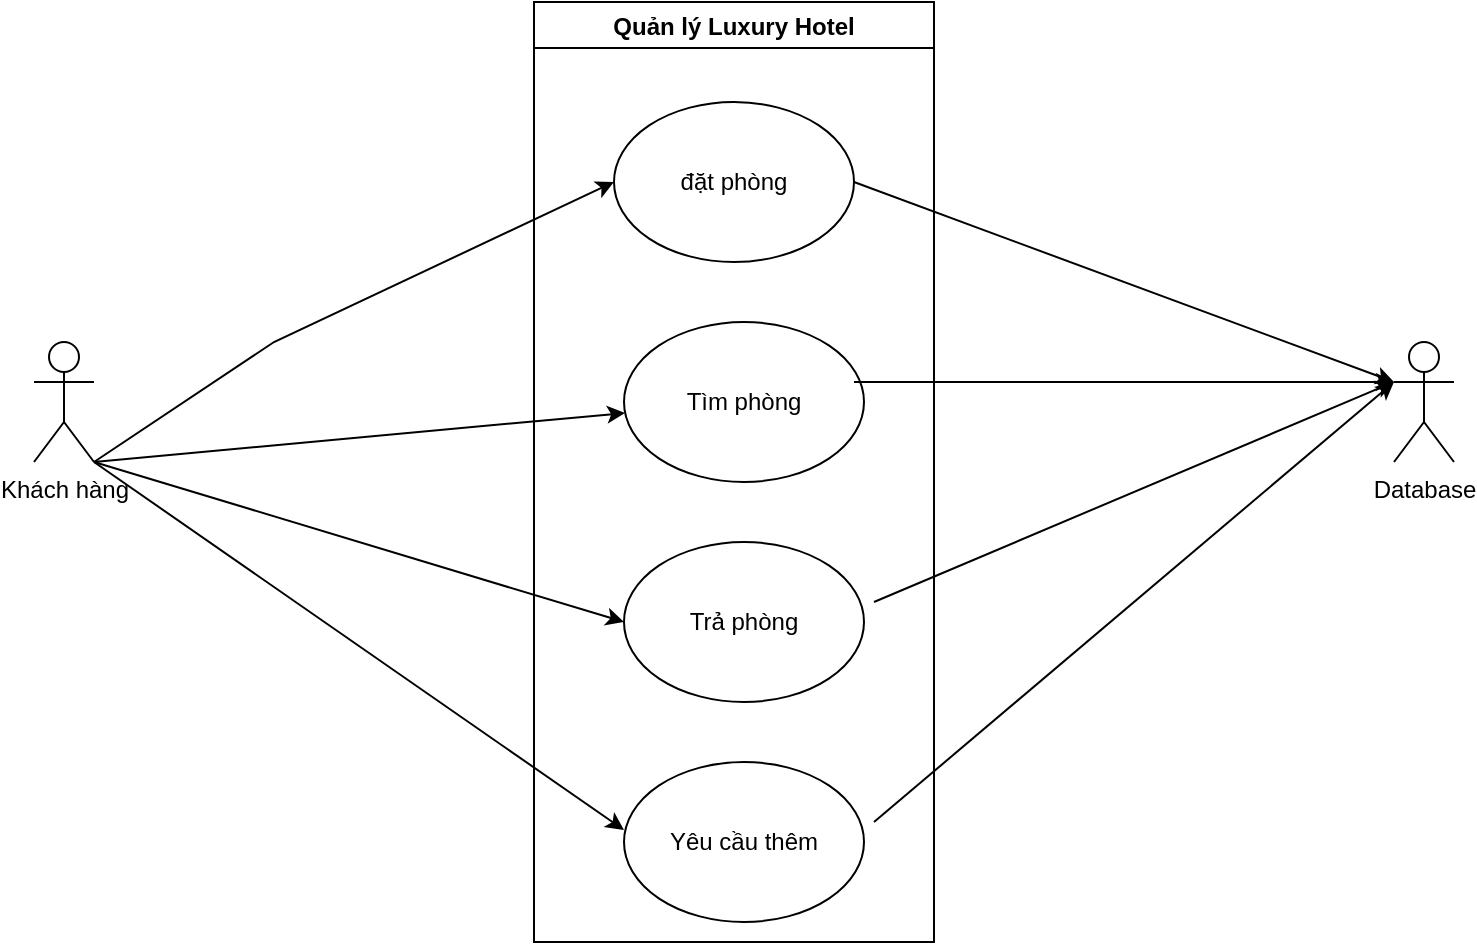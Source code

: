<mxfile version="18.0.1" type="device" pages="5"><diagram id="bvWufoTopLIbYiVA2i8F" name="use case"><mxGraphModel dx="1102" dy="593" grid="1" gridSize="10" guides="1" tooltips="1" connect="1" arrows="1" fold="1" page="1" pageScale="1" pageWidth="850" pageHeight="1100" math="0" shadow="0"><root><mxCell id="0"/><mxCell id="1" parent="0"/><mxCell id="Znbc5IEUgWXQT_qnH_Kn-1" value="Khách hàng" style="shape=umlActor;verticalLabelPosition=bottom;verticalAlign=top;html=1;outlineConnect=0;" parent="1" vertex="1"><mxGeometry x="70" y="190" width="30" height="60" as="geometry"/></mxCell><mxCell id="Znbc5IEUgWXQT_qnH_Kn-2" value="Quản lý Luxury Hotel" style="swimlane;" parent="1" vertex="1"><mxGeometry x="320" y="20" width="200" height="470" as="geometry"/></mxCell><mxCell id="Znbc5IEUgWXQT_qnH_Kn-3" value="đặt phòng" style="ellipse;whiteSpace=wrap;html=1;" parent="Znbc5IEUgWXQT_qnH_Kn-2" vertex="1"><mxGeometry x="40" y="50" width="120" height="80" as="geometry"/></mxCell><mxCell id="Znbc5IEUgWXQT_qnH_Kn-5" value="Tìm phòng" style="ellipse;whiteSpace=wrap;html=1;" parent="Znbc5IEUgWXQT_qnH_Kn-2" vertex="1"><mxGeometry x="45" y="160" width="120" height="80" as="geometry"/></mxCell><mxCell id="Znbc5IEUgWXQT_qnH_Kn-6" value="Trả phòng" style="ellipse;whiteSpace=wrap;html=1;" parent="Znbc5IEUgWXQT_qnH_Kn-2" vertex="1"><mxGeometry x="45" y="270" width="120" height="80" as="geometry"/></mxCell><mxCell id="Znbc5IEUgWXQT_qnH_Kn-7" value="Yêu cầu thêm" style="ellipse;whiteSpace=wrap;html=1;" parent="Znbc5IEUgWXQT_qnH_Kn-2" vertex="1"><mxGeometry x="45" y="380" width="120" height="80" as="geometry"/></mxCell><mxCell id="Znbc5IEUgWXQT_qnH_Kn-14" value="" style="endArrow=classic;html=1;rounded=0;entryX=0;entryY=0.333;entryDx=0;entryDy=0;entryPerimeter=0;" parent="Znbc5IEUgWXQT_qnH_Kn-2" target="Znbc5IEUgWXQT_qnH_Kn-4" edge="1"><mxGeometry width="50" height="50" relative="1" as="geometry"><mxPoint x="160" y="90" as="sourcePoint"/><mxPoint x="210" y="40" as="targetPoint"/></mxGeometry></mxCell><mxCell id="Znbc5IEUgWXQT_qnH_Kn-4" value="Database" style="shape=umlActor;verticalLabelPosition=bottom;verticalAlign=top;html=1;outlineConnect=0;" parent="1" vertex="1"><mxGeometry x="750" y="190" width="30" height="60" as="geometry"/></mxCell><mxCell id="Znbc5IEUgWXQT_qnH_Kn-10" value="" style="endArrow=classic;html=1;rounded=0;entryX=0;entryY=0.5;entryDx=0;entryDy=0;" parent="1" target="Znbc5IEUgWXQT_qnH_Kn-3" edge="1"><mxGeometry width="50" height="50" relative="1" as="geometry"><mxPoint x="100" y="250" as="sourcePoint"/><mxPoint x="360" y="110" as="targetPoint"/><Array as="points"><mxPoint x="190" y="190"/></Array></mxGeometry></mxCell><mxCell id="Znbc5IEUgWXQT_qnH_Kn-11" value="" style="endArrow=classic;html=1;rounded=0;" parent="1" target="Znbc5IEUgWXQT_qnH_Kn-5" edge="1"><mxGeometry width="50" height="50" relative="1" as="geometry"><mxPoint x="100" y="250" as="sourcePoint"/><mxPoint x="150" y="200" as="targetPoint"/></mxGeometry></mxCell><mxCell id="Znbc5IEUgWXQT_qnH_Kn-12" value="" style="endArrow=classic;html=1;rounded=0;entryX=0;entryY=0.5;entryDx=0;entryDy=0;" parent="1" target="Znbc5IEUgWXQT_qnH_Kn-6" edge="1"><mxGeometry width="50" height="50" relative="1" as="geometry"><mxPoint x="100" y="250" as="sourcePoint"/><mxPoint x="150" y="160" as="targetPoint"/></mxGeometry></mxCell><mxCell id="Znbc5IEUgWXQT_qnH_Kn-13" value="" style="endArrow=classic;html=1;rounded=0;entryX=0;entryY=0.425;entryDx=0;entryDy=0;entryPerimeter=0;" parent="1" target="Znbc5IEUgWXQT_qnH_Kn-7" edge="1"><mxGeometry width="50" height="50" relative="1" as="geometry"><mxPoint x="100" y="250" as="sourcePoint"/><mxPoint x="150" y="200" as="targetPoint"/></mxGeometry></mxCell><mxCell id="Znbc5IEUgWXQT_qnH_Kn-15" value="" style="endArrow=classic;html=1;rounded=0;entryX=0;entryY=0.333;entryDx=0;entryDy=0;entryPerimeter=0;" parent="1" target="Znbc5IEUgWXQT_qnH_Kn-4" edge="1"><mxGeometry width="50" height="50" relative="1" as="geometry"><mxPoint x="480" y="210" as="sourcePoint"/><mxPoint x="750" y="310" as="targetPoint"/></mxGeometry></mxCell><mxCell id="Znbc5IEUgWXQT_qnH_Kn-16" value="" style="endArrow=classic;html=1;rounded=0;entryX=0;entryY=0.333;entryDx=0;entryDy=0;entryPerimeter=0;" parent="1" target="Znbc5IEUgWXQT_qnH_Kn-4" edge="1"><mxGeometry width="50" height="50" relative="1" as="geometry"><mxPoint x="490" y="320" as="sourcePoint"/><mxPoint x="770" y="230" as="targetPoint"/></mxGeometry></mxCell><mxCell id="Znbc5IEUgWXQT_qnH_Kn-17" value="" style="endArrow=classic;html=1;rounded=0;" parent="1" edge="1"><mxGeometry width="50" height="50" relative="1" as="geometry"><mxPoint x="490" y="430" as="sourcePoint"/><mxPoint x="750" y="210" as="targetPoint"/></mxGeometry></mxCell></root></mxGraphModel></diagram><diagram id="IgV9_cBllxET3-SVAr8Q" name="sơ đồ lớp đầy đủ"><mxGraphModel dx="984" dy="593" grid="1" gridSize="10" guides="1" tooltips="1" connect="1" arrows="1" fold="1" page="1" pageScale="1" pageWidth="850" pageHeight="1100" math="0" shadow="0"><root><mxCell id="0"/><mxCell id="1" parent="0"/><mxCell id="TLIUlESskQ9xVFm5LO2t-1" value="&lt;p style=&quot;margin:0px;margin-top:4px;text-align:center;&quot;&gt;&lt;i&gt;&amp;lt;&amp;lt;Controler&amp;gt;&amp;gt;&lt;/i&gt;&lt;br&gt;&lt;/p&gt;&lt;p style=&quot;margin:0px;margin-top:4px;text-align:center;&quot;&gt;&lt;i&gt;NewNoteController&lt;/i&gt;&lt;/p&gt;&lt;hr size=&quot;1&quot;&gt;&lt;p style=&quot;margin:0px;margin-left:4px;&quot;&gt;+ roomHotel:RoomHotel&lt;br&gt;&lt;br&gt;&lt;/p&gt;&lt;hr size=&quot;1&quot;&gt;&lt;p style=&quot;margin:0px;margin-left:4px;&quot;&gt;+ Roomvalid&lt;br&gt;&lt;br&gt;&lt;/p&gt;&lt;p style=&quot;margin:0px;margin-left:4px;&quot;&gt;+ RoomCheck&lt;/p&gt;" style="verticalAlign=top;align=left;overflow=fill;fontSize=12;fontFamily=Helvetica;html=1;" parent="1" vertex="1"><mxGeometry x="480" y="40" width="250" height="140" as="geometry"/></mxCell><mxCell id="TLIUlESskQ9xVFm5LO2t-2" value="&lt;p style=&quot;margin:0px;margin-top:4px;text-align:center;&quot;&gt;&lt;i&gt;&amp;lt;&amp;lt;Boudary&amp;gt;&amp;gt;&lt;/i&gt;&lt;br&gt;&lt;b&gt;NoteUI&lt;/b&gt;&lt;/p&gt;&lt;hr size=&quot;1&quot;&gt;&lt;p style=&quot;margin:0px;margin-left:4px;&quot;&gt;+ comand:String&lt;br&gt;+ roomHotel:RoomHotel&lt;/p&gt;&lt;p style=&quot;margin:0px;margin-left:4px;&quot;&gt;+bookingControler:BookingControler&lt;/p&gt;&lt;hr size=&quot;1&quot;&gt;&lt;p style=&quot;margin:0px;margin-left:4px;&quot;&gt;+ handlInput&lt;br&gt;+ handlCommand&lt;/p&gt;&lt;p style=&quot;margin:0px;margin-left:4px;&quot;&gt;+ NoteInput&lt;/p&gt;" style="verticalAlign=top;align=left;overflow=fill;fontSize=12;fontFamily=Helvetica;html=1;" parent="1" vertex="1"><mxGeometry x="50" y="40" width="220" height="150" as="geometry"/></mxCell><mxCell id="TLIUlESskQ9xVFm5LO2t-4" value="&lt;p style=&quot;margin:0px;margin-top:4px;text-align:center;&quot;&gt;&lt;i&gt;&amp;lt;&amp;lt;Controler&amp;gt;&amp;gt;&lt;/i&gt;&lt;br&gt;&lt;b&gt;StoredFile&lt;/b&gt;&lt;/p&gt;&lt;hr size=&quot;1&quot;&gt;&lt;p style=&quot;margin:0px;margin-left:4px;&quot;&gt;+ memory:List&lt;/p&gt;&lt;p style=&quot;margin:0px;margin-left:4px;&quot;&gt;+ storedFile:String&lt;/p&gt;&lt;p style=&quot;margin:0px;margin-left:4px;&quot;&gt;&lt;br&gt;&lt;/p&gt;&lt;hr size=&quot;1&quot;&gt;&lt;p style=&quot;margin:0px;margin-left:4px;&quot;&gt;+ search()&lt;br&gt;+ update()&lt;/p&gt;&lt;p style=&quot;margin:0px;margin-left:4px;&quot;&gt;+ read()&lt;/p&gt;&lt;p style=&quot;margin:0px;margin-left:4px;&quot;&gt;+ write()&lt;/p&gt;&lt;p style=&quot;margin:0px;margin-left:4px;&quot;&gt;+get_All()&lt;/p&gt;" style="verticalAlign=top;align=left;overflow=fill;fontSize=12;fontFamily=Helvetica;html=1;" parent="1" vertex="1"><mxGeometry x="260" y="640" width="250" height="190" as="geometry"/></mxCell><mxCell id="Vx4bn5cUT6KtKHMlv8DS-1" value="&lt;p style=&quot;margin:0px;margin-top:4px;text-align:center;&quot;&gt;&lt;i&gt;Action&lt;/i&gt;&lt;br&gt;&lt;br&gt;&lt;/p&gt;&lt;hr size=&quot;1&quot;&gt;&lt;div style=&quot;background-color: rgb(255, 255, 255); font-family: Consolas, &amp;quot;Courier New&amp;quot;, monospace; font-size: 14px; line-height: 19px;&quot;&gt;&lt;span style=&quot;color: #0070c1;&quot;&gt;BK&lt;/span&gt;&lt;span style=&quot;color: #0000ff;&quot;&gt;,&lt;/span&gt; &lt;span style=&quot;color: #0070c1;&quot;&gt;SE&lt;/span&gt;&lt;span style=&quot;color: #0000ff;&quot;&gt;,&lt;/span&gt; &lt;span style=&quot;color: #0070c1;&quot;&gt;YC&lt;/span&gt;&lt;span style=&quot;color: #0000ff;&quot;&gt;,&lt;/span&gt; &lt;span style=&quot;color: #0070c1;&quot;&gt;RB&lt;/span&gt;&lt;span style=&quot;color: #0000ff;&quot;&gt;,&lt;/span&gt; &lt;span style=&quot;color: #0070c1;&quot;&gt;XN&lt;/span&gt;&lt;span style=&quot;color: #0000ff;&quot;&gt;;&lt;/span&gt;&lt;/div&gt;&lt;p style=&quot;margin:0px;margin-left:4px;&quot;&gt;&lt;br&gt;&lt;/p&gt;&lt;hr size=&quot;1&quot;&gt;&lt;p style=&quot;margin:0px;margin-left:4px;&quot;&gt;&lt;br&gt;&lt;/p&gt;" style="verticalAlign=top;align=left;overflow=fill;fontSize=12;fontFamily=Helvetica;html=1;" parent="1" vertex="1"><mxGeometry x="520" y="330" width="250" height="190" as="geometry"/></mxCell><mxCell id="Vx4bn5cUT6KtKHMlv8DS-3" value="&lt;p style=&quot;margin:0px;margin-top:4px;text-align:center;&quot;&gt;&lt;i&gt;&amp;lt;&amp;lt;Entity&amp;gt;&amp;gt;&lt;/i&gt;&lt;br&gt;&lt;b&gt;BookroomEntity&lt;/b&gt;&lt;/p&gt;&lt;hr size=&quot;1&quot;&gt;&lt;p style=&quot;margin:0px;margin-left:4px;&quot;&gt;+ gia:Double&lt;/p&gt;&lt;p style=&quot;margin:0px;margin-left:4px;&quot;&gt;+dientich:Double&lt;/p&gt;&lt;p style=&quot;margin:0px;margin-left:4px;&quot;&gt;+diachi:String&lt;/p&gt;&lt;p style=&quot;margin:0px;margin-left:4px;&quot;&gt;+tienich:boolean&lt;br&gt;+sophong:String&lt;/p&gt;&lt;hr size=&quot;1&quot;&gt;&lt;p style=&quot;margin:0px;margin-left:4px;&quot;&gt;&amp;nbsp;&lt;br&gt;+getNote()&lt;/p&gt;&lt;p style=&quot;margin:0px;margin-left:4px;&quot;&gt;+ checkBookroom()&lt;/p&gt;" style="verticalAlign=top;align=left;overflow=fill;fontSize=12;fontFamily=Helvetica;html=1;" parent="1" vertex="1"><mxGeometry x="20" y="310" width="250" height="190" as="geometry"/></mxCell><mxCell id="ZH50avsYVIEff8WwBr7I-2" value="1" style="endArrow=open;html=1;endSize=12;startArrow=diamondThin;startSize=14;startFill=1;edgeStyle=orthogonalEdgeStyle;align=left;verticalAlign=bottom;rounded=0;entryX=0;entryY=0.5;entryDx=0;entryDy=0;" edge="1" parent="1" target="TLIUlESskQ9xVFm5LO2t-1"><mxGeometry x="-1" y="3" relative="1" as="geometry"><mxPoint x="280" y="110" as="sourcePoint"/><mxPoint x="300" y="190" as="targetPoint"/></mxGeometry></mxCell><mxCell id="ZH50avsYVIEff8WwBr7I-3" value="1" style="text;html=1;align=center;verticalAlign=middle;resizable=0;points=[];autosize=1;strokeColor=none;fillColor=none;" vertex="1" parent="1"><mxGeometry x="460" y="80" width="20" height="20" as="geometry"/></mxCell><mxCell id="ZH50avsYVIEff8WwBr7I-4" value="Composition" style="text;html=1;align=center;verticalAlign=middle;resizable=0;points=[];autosize=1;strokeColor=none;fillColor=none;" vertex="1" parent="1"><mxGeometry x="320" y="90" width="80" height="20" as="geometry"/></mxCell><mxCell id="ZH50avsYVIEff8WwBr7I-5" value="Relation" style="endArrow=open;html=1;endSize=12;startArrow=diamondThin;startSize=14;startFill=0;edgeStyle=orthogonalEdgeStyle;rounded=0;exitX=0.228;exitY=1.014;exitDx=0;exitDy=0;exitPerimeter=0;entryX=1.012;entryY=0.132;entryDx=0;entryDy=0;entryPerimeter=0;" edge="1" parent="1" source="TLIUlESskQ9xVFm5LO2t-1" target="Vx4bn5cUT6KtKHMlv8DS-3"><mxGeometry relative="1" as="geometry"><mxPoint x="290" y="220" as="sourcePoint"/><mxPoint x="450" y="220" as="targetPoint"/><Array as="points"><mxPoint x="537" y="250"/><mxPoint x="410" y="250"/><mxPoint x="410" y="335"/></Array></mxGeometry></mxCell><mxCell id="ZH50avsYVIEff8WwBr7I-6" value="1" style="edgeLabel;resizable=0;html=1;align=left;verticalAlign=top;" connectable="0" vertex="1" parent="ZH50avsYVIEff8WwBr7I-5"><mxGeometry x="-1" relative="1" as="geometry"/></mxCell><mxCell id="ZH50avsYVIEff8WwBr7I-7" value="1" style="edgeLabel;resizable=0;html=1;align=right;verticalAlign=top;" connectable="0" vertex="1" parent="ZH50avsYVIEff8WwBr7I-5"><mxGeometry x="1" relative="1" as="geometry"/></mxCell><mxCell id="ZH50avsYVIEff8WwBr7I-8" value="1" style="text;html=1;align=center;verticalAlign=middle;resizable=0;points=[];autosize=1;strokeColor=none;fillColor=none;" vertex="1" parent="1"><mxGeometry x="280" y="310" width="20" height="20" as="geometry"/></mxCell><mxCell id="ZH50avsYVIEff8WwBr7I-9" value="" style="endArrow=open;endFill=1;endSize=12;html=1;rounded=0;entryX=0.636;entryY=0;entryDx=0;entryDy=0;entryPerimeter=0;" edge="1" parent="1" target="Vx4bn5cUT6KtKHMlv8DS-1"><mxGeometry width="160" relative="1" as="geometry"><mxPoint x="620" y="180" as="sourcePoint"/><mxPoint x="780" y="180" as="targetPoint"/></mxGeometry></mxCell><mxCell id="ZH50avsYVIEff8WwBr7I-10" value="1" style="text;html=1;align=center;verticalAlign=middle;resizable=0;points=[];autosize=1;strokeColor=none;fillColor=none;" vertex="1" parent="1"><mxGeometry x="620" y="170" width="20" height="20" as="geometry"/></mxCell><mxCell id="ZH50avsYVIEff8WwBr7I-11" value="1" style="text;html=1;align=center;verticalAlign=middle;resizable=0;points=[];autosize=1;strokeColor=none;fillColor=none;" vertex="1" parent="1"><mxGeometry x="680" y="310" width="20" height="20" as="geometry"/></mxCell><mxCell id="ZH50avsYVIEff8WwBr7I-13" value="1" style="text;html=1;align=center;verticalAlign=middle;resizable=0;points=[];autosize=1;strokeColor=none;fillColor=none;" vertex="1" parent="1"><mxGeometry x="160" y="510" width="20" height="20" as="geometry"/></mxCell><mxCell id="ZH50avsYVIEff8WwBr7I-14" value="1" style="text;html=1;align=center;verticalAlign=middle;resizable=0;points=[];autosize=1;strokeColor=none;fillColor=none;" vertex="1" parent="1"><mxGeometry x="340" y="610" width="20" height="20" as="geometry"/></mxCell><mxCell id="ZH50avsYVIEff8WwBr7I-15" value="Generization" style="text;html=1;align=center;verticalAlign=middle;resizable=0;points=[];autosize=1;strokeColor=none;fillColor=none;" vertex="1" parent="1"><mxGeometry x="620" y="230" width="80" height="20" as="geometry"/></mxCell><mxCell id="ZH50avsYVIEff8WwBr7I-16" value="Text" style="text;html=1;align=center;verticalAlign=middle;resizable=0;points=[];autosize=1;strokeColor=none;fillColor=none;" vertex="1" parent="1"><mxGeometry x="260" y="550" width="40" height="20" as="geometry"/></mxCell><mxCell id="ZH50avsYVIEff8WwBr7I-17" value="Relation" style="endArrow=open;html=1;endSize=12;startArrow=diamondThin;startSize=14;startFill=0;edgeStyle=orthogonalEdgeStyle;rounded=0;exitX=0.624;exitY=1.005;exitDx=0;exitDy=0;exitPerimeter=0;entryX=0.25;entryY=0;entryDx=0;entryDy=0;" edge="1" parent="1" source="Vx4bn5cUT6KtKHMlv8DS-3" target="TLIUlESskQ9xVFm5LO2t-4"><mxGeometry relative="1" as="geometry"><mxPoint x="290" y="420" as="sourcePoint"/><mxPoint x="450" y="420" as="targetPoint"/><Array as="points"><mxPoint x="176" y="510"/><mxPoint x="177" y="510"/><mxPoint x="177" y="560"/><mxPoint x="323" y="560"/></Array></mxGeometry></mxCell><mxCell id="ZH50avsYVIEff8WwBr7I-18" value="1" style="edgeLabel;resizable=0;html=1;align=left;verticalAlign=top;" connectable="0" vertex="1" parent="ZH50avsYVIEff8WwBr7I-17"><mxGeometry x="-1" relative="1" as="geometry"/></mxCell><mxCell id="ZH50avsYVIEff8WwBr7I-19" value="1" style="edgeLabel;resizable=0;html=1;align=right;verticalAlign=top;" connectable="0" vertex="1" parent="ZH50avsYVIEff8WwBr7I-17"><mxGeometry x="1" relative="1" as="geometry"/></mxCell></root></mxGraphModel></diagram><diagram id="MgQAZM5V7HFA4lSMfq-g" name="sơ đò lơp  theo ECB"><mxGraphModel dx="984" dy="593" grid="1" gridSize="10" guides="1" tooltips="1" connect="1" arrows="1" fold="1" page="1" pageScale="1" pageWidth="850" pageHeight="1100" math="0" shadow="0"><root><mxCell id="0"/><mxCell id="1" parent="0"/><mxCell id="YzjlHxS6-T16cJhfBjTh-2" value="Khách hàng" style="shape=umlActor;verticalLabelPosition=bottom;verticalAlign=top;html=1;" parent="1" vertex="1"><mxGeometry x="410" y="80" width="30" height="60" as="geometry"/></mxCell><mxCell id="YzjlHxS6-T16cJhfBjTh-3" value="NoteUI" style="shape=umlBoundary;whiteSpace=wrap;html=1;" parent="1" vertex="1"><mxGeometry x="90" y="240" width="100" height="80" as="geometry"/></mxCell><mxCell id="YzjlHxS6-T16cJhfBjTh-4" value="NewNodeControler" style="ellipse;shape=umlControl;whiteSpace=wrap;html=1;" parent="1" vertex="1"><mxGeometry x="350" y="240" width="110" height="80" as="geometry"/></mxCell><mxCell id="zM_-BjjS3PDLo6OFa7yl-3" style="edgeStyle=orthogonalEdgeStyle;rounded=0;orthogonalLoop=1;jettySize=auto;html=1;" edge="1" parent="1" source="YzjlHxS6-T16cJhfBjTh-5" target="YzjlHxS6-T16cJhfBjTh-6"><mxGeometry relative="1" as="geometry"><mxPoint x="620" y="480" as="targetPoint"/><Array as="points"><mxPoint x="630" y="480"/></Array></mxGeometry></mxCell><mxCell id="YzjlHxS6-T16cJhfBjTh-5" value="BookrooomEntity" style="ellipse;shape=umlEntity;whiteSpace=wrap;html=1;" parent="1" vertex="1"><mxGeometry x="580" y="240" width="80" height="80" as="geometry"/></mxCell><mxCell id="YzjlHxS6-T16cJhfBjTh-6" value="StoredFile" style="ellipse;shape=umlEntity;whiteSpace=wrap;html=1;" parent="1" vertex="1"><mxGeometry x="370" y="430" width="80" height="80" as="geometry"/></mxCell><mxCell id="nt4jTD8LqmgZ9S9edN9d-1" value="room" style="shape=umlActor;verticalLabelPosition=bottom;verticalAlign=top;html=1;" vertex="1" parent="1"><mxGeometry x="395" y="640" width="30" height="60" as="geometry"/></mxCell><mxCell id="nt4jTD8LqmgZ9S9edN9d-3" value="" style="endArrow=open;endFill=1;endSize=12;html=1;rounded=0;entryX=0.74;entryY=-0.025;entryDx=0;entryDy=0;entryPerimeter=0;exitX=0;exitY=1;exitDx=0;exitDy=0;exitPerimeter=0;" edge="1" parent="1" source="YzjlHxS6-T16cJhfBjTh-2" target="YzjlHxS6-T16cJhfBjTh-3"><mxGeometry width="160" relative="1" as="geometry"><mxPoint x="340" y="310" as="sourcePoint"/><mxPoint x="500" y="310" as="targetPoint"/></mxGeometry></mxCell><mxCell id="zM_-BjjS3PDLo6OFa7yl-1" value="" style="endArrow=open;endFill=1;endSize=12;html=1;rounded=0;exitX=1;exitY=0.5;exitDx=0;exitDy=0;exitPerimeter=0;entryX=0;entryY=0.588;entryDx=0;entryDy=0;entryPerimeter=0;" edge="1" parent="1" source="YzjlHxS6-T16cJhfBjTh-3" target="YzjlHxS6-T16cJhfBjTh-4"><mxGeometry width="160" relative="1" as="geometry"><mxPoint x="340" y="310" as="sourcePoint"/><mxPoint x="500" y="310" as="targetPoint"/></mxGeometry></mxCell><mxCell id="zM_-BjjS3PDLo6OFa7yl-2" value="" style="endArrow=open;endFill=1;endSize=12;html=1;rounded=0;exitX=0.991;exitY=0.575;exitDx=0;exitDy=0;exitPerimeter=0;" edge="1" parent="1" source="YzjlHxS6-T16cJhfBjTh-4" target="YzjlHxS6-T16cJhfBjTh-5"><mxGeometry width="160" relative="1" as="geometry"><mxPoint x="340" y="310" as="sourcePoint"/><mxPoint x="500" y="310" as="targetPoint"/></mxGeometry></mxCell><mxCell id="zM_-BjjS3PDLo6OFa7yl-4" value="" style="endArrow=open;endFill=1;endSize=12;html=1;rounded=0;exitX=0.5;exitY=1;exitDx=0;exitDy=0;entryX=0.75;entryY=0.1;entryDx=0;entryDy=0;entryPerimeter=0;" edge="1" parent="1" source="YzjlHxS6-T16cJhfBjTh-6" target="nt4jTD8LqmgZ9S9edN9d-1"><mxGeometry width="160" relative="1" as="geometry"><mxPoint x="340" y="610" as="sourcePoint"/><mxPoint x="500" y="610" as="targetPoint"/></mxGeometry></mxCell></root></mxGraphModel></diagram><diagram id="6cK_o9GXLTqizth2cEjK" name="sơ đồ tuần tự"><mxGraphModel dx="1343" dy="791" grid="1" gridSize="10" guides="1" tooltips="1" connect="1" arrows="1" fold="1" page="1" pageScale="1" pageWidth="850" pageHeight="1100" math="0" shadow="0"><root><mxCell id="0"/><mxCell id="1" parent="0"/><mxCell id="recycxl_kp6AloRX_UD5-1" value="Khách hàng" style="shape=umlLifeline;participant=umlActor;perimeter=lifelinePerimeter;whiteSpace=wrap;html=1;container=1;collapsible=0;recursiveResize=0;verticalAlign=top;spacingTop=36;outlineConnect=0;" parent="1" vertex="1"><mxGeometry x="50" y="40" width="20" height="950" as="geometry"/></mxCell><mxCell id="recycxl_kp6AloRX_UD5-2" value="" style="shape=umlLifeline;participant=umlBoundary;perimeter=lifelinePerimeter;whiteSpace=wrap;html=1;container=1;collapsible=0;recursiveResize=0;verticalAlign=top;spacingTop=36;outlineConnect=0;" parent="1" vertex="1"><mxGeometry x="200" y="40" width="50" height="910" as="geometry"/></mxCell><mxCell id="recycxl_kp6AloRX_UD5-11" value="" style="html=1;points=[];perimeter=orthogonalPerimeter;" parent="recycxl_kp6AloRX_UD5-2" vertex="1"><mxGeometry x="20" y="110" width="10" height="290" as="geometry"/></mxCell><mxCell id="6-Vi6tgROFKsOtFQIvM0-10" value="" style="html=1;points=[];perimeter=orthogonalPerimeter;" vertex="1" parent="recycxl_kp6AloRX_UD5-2"><mxGeometry x="25" y="440" width="10" height="30" as="geometry"/></mxCell><mxCell id="6-Vi6tgROFKsOtFQIvM0-11" value="8: hiển thị thông tin" style="html=1;verticalAlign=bottom;labelBackgroundColor=none;endArrow=open;endFill=0;dashed=1;rounded=0;exitX=-0.1;exitY=0.367;exitDx=0;exitDy=0;exitPerimeter=0;startArrow=none;" edge="1" parent="recycxl_kp6AloRX_UD5-2" source="6-Vi6tgROFKsOtFQIvM0-10" target="recycxl_kp6AloRX_UD5-2"><mxGeometry x="1" y="66" width="160" relative="1" as="geometry"><mxPoint x="297" y="430.01" as="sourcePoint"/><mxPoint x="153" y="430" as="targetPoint"/><mxPoint x="66" y="66" as="offset"/></mxGeometry></mxCell><mxCell id="6-Vi6tgROFKsOtFQIvM0-15" value="" style="html=1;points=[];perimeter=orthogonalPerimeter;" vertex="1" parent="recycxl_kp6AloRX_UD5-2"><mxGeometry x="20" y="560" width="10" height="30" as="geometry"/></mxCell><mxCell id="recycxl_kp6AloRX_UD5-3" value="" style="shape=umlLifeline;participant=umlControl;perimeter=lifelinePerimeter;whiteSpace=wrap;html=1;container=1;collapsible=0;recursiveResize=0;verticalAlign=top;spacingTop=36;outlineConnect=0;" parent="1" vertex="1"><mxGeometry x="360" y="40" width="40" height="910" as="geometry"/></mxCell><mxCell id="recycxl_kp6AloRX_UD5-12" value="" style="html=1;points=[];perimeter=orthogonalPerimeter;" parent="recycxl_kp6AloRX_UD5-3" vertex="1"><mxGeometry x="15" y="110" width="10" height="30" as="geometry"/></mxCell><mxCell id="recycxl_kp6AloRX_UD5-20" value="" style="html=1;points=[];perimeter=orthogonalPerimeter;" parent="recycxl_kp6AloRX_UD5-3" vertex="1"><mxGeometry x="15" y="170" width="10" height="30" as="geometry"/></mxCell><mxCell id="6-Vi6tgROFKsOtFQIvM0-16" value="" style="html=1;points=[];perimeter=orthogonalPerimeter;" vertex="1" parent="recycxl_kp6AloRX_UD5-3"><mxGeometry x="15" y="560" width="10" height="30" as="geometry"/></mxCell><mxCell id="6-Vi6tgROFKsOtFQIvM0-19" value="" style="html=1;points=[];perimeter=orthogonalPerimeter;" vertex="1" parent="recycxl_kp6AloRX_UD5-3"><mxGeometry x="15" y="620" width="10" height="30" as="geometry"/></mxCell><mxCell id="recycxl_kp6AloRX_UD5-4" value="" style="shape=umlLifeline;participant=umlEntity;perimeter=lifelinePerimeter;whiteSpace=wrap;html=1;container=1;collapsible=0;recursiveResize=0;verticalAlign=top;spacingTop=36;outlineConnect=0;" parent="1" vertex="1"><mxGeometry x="480" y="40" width="40" height="910" as="geometry"/></mxCell><mxCell id="recycxl_kp6AloRX_UD5-15" value="" style="html=1;points=[];perimeter=orthogonalPerimeter;" parent="recycxl_kp6AloRX_UD5-4" vertex="1"><mxGeometry x="15" y="170" width="10" height="30" as="geometry"/></mxCell><mxCell id="recycxl_kp6AloRX_UD5-16" value="3: lấy danh sách&lt;span style=&quot;color: rgba(0, 0, 0, 0); font-family: monospace; font-size: 0px; text-align: start;&quot;&gt;%3CmxGraphModel%3E%3Croot%3E%3CmxCell%20id%3D%220%22%2F%3E%3CmxCell%20id%3D%221%22%20parent%3D%220%22%2F%3E%3CmxCell%20id%3D%222%22%20value%3D%22%22%20style%3D%22html%3D1%3Bpoints%3D%5B%5D%3Bperimeter%3DorthogonalPerimeter%3B%22%20vertex%3D%221%22%20parent%3D%221%22%3E%3CmxGeometry%20x%3D%22375%22%20y%3D%22200%22%20width%3D%2210%22%20height%3D%2280%22%20as%3D%22geometry%22%2F%3E%3C%2FmxCell%3E%3C%2Froot%3E%3C%2FmxGraphModel%3E&lt;/span&gt;" style="html=1;verticalAlign=bottom;labelBackgroundColor=none;endArrow=open;endFill=0;rounded=0;" parent="recycxl_kp6AloRX_UD5-4" edge="1"><mxGeometry width="160" relative="1" as="geometry"><mxPoint x="-100" y="180" as="sourcePoint"/><mxPoint x="15" y="180" as="targetPoint"/></mxGeometry></mxCell><mxCell id="recycxl_kp6AloRX_UD5-19" value="" style="html=1;points=[];perimeter=orthogonalPerimeter;" parent="recycxl_kp6AloRX_UD5-4" vertex="1"><mxGeometry x="15" y="220" width="10" height="30" as="geometry"/></mxCell><mxCell id="6-Vi6tgROFKsOtFQIvM0-7" value="" style="html=1;points=[];perimeter=orthogonalPerimeter;" vertex="1" parent="recycxl_kp6AloRX_UD5-4"><mxGeometry x="15" y="370" width="10" height="30" as="geometry"/></mxCell><mxCell id="6-Vi6tgROFKsOtFQIvM0-9" value="" style="html=1;points=[];perimeter=orthogonalPerimeter;" vertex="1" parent="recycxl_kp6AloRX_UD5-4"><mxGeometry x="15" y="440" width="10" height="30" as="geometry"/></mxCell><mxCell id="6-Vi6tgROFKsOtFQIvM0-20" value="" style="html=1;points=[];perimeter=orthogonalPerimeter;" vertex="1" parent="recycxl_kp6AloRX_UD5-4"><mxGeometry x="15" y="620" width="10" height="30" as="geometry"/></mxCell><mxCell id="6-Vi6tgROFKsOtFQIvM0-22" value="" style="html=1;points=[];perimeter=orthogonalPerimeter;" vertex="1" parent="recycxl_kp6AloRX_UD5-4"><mxGeometry x="15" y="670" width="10" height="30" as="geometry"/></mxCell><mxCell id="recycxl_kp6AloRX_UD5-5" value="" style="shape=umlLifeline;participant=umlControl;perimeter=lifelinePerimeter;whiteSpace=wrap;html=1;container=1;collapsible=0;recursiveResize=0;verticalAlign=top;spacingTop=36;outlineConnect=0;" parent="1" vertex="1"><mxGeometry x="640" y="40" width="40" height="910" as="geometry"/></mxCell><mxCell id="recycxl_kp6AloRX_UD5-17" value="" style="html=1;points=[];perimeter=orthogonalPerimeter;" parent="recycxl_kp6AloRX_UD5-5" vertex="1"><mxGeometry x="15" y="220" width="10" height="30" as="geometry"/></mxCell><mxCell id="6-Vi6tgROFKsOtFQIvM0-3" value="" style="html=1;points=[];perimeter=orthogonalPerimeter;" vertex="1" parent="recycxl_kp6AloRX_UD5-5"><mxGeometry x="15" y="280" width="10" height="60" as="geometry"/></mxCell><mxCell id="6-Vi6tgROFKsOtFQIvM0-5" value="" style="html=1;points=[];perimeter=orthogonalPerimeter;" vertex="1" parent="recycxl_kp6AloRX_UD5-5"><mxGeometry x="15" y="370" width="10" height="30" as="geometry"/></mxCell><mxCell id="6-Vi6tgROFKsOtFQIvM0-23" value="" style="html=1;points=[];perimeter=orthogonalPerimeter;" vertex="1" parent="recycxl_kp6AloRX_UD5-5"><mxGeometry x="15" y="670" width="10" height="30" as="geometry"/></mxCell><mxCell id="6-Vi6tgROFKsOtFQIvM0-25" value="" style="html=1;points=[];perimeter=orthogonalPerimeter;" vertex="1" parent="recycxl_kp6AloRX_UD5-5"><mxGeometry x="15" y="720" width="10" height="30" as="geometry"/></mxCell><mxCell id="recycxl_kp6AloRX_UD5-6" value="NoteUI" style="text;html=1;align=center;verticalAlign=middle;resizable=0;points=[];autosize=1;strokeColor=none;fillColor=none;" parent="1" vertex="1"><mxGeometry x="205" y="20" width="50" height="20" as="geometry"/></mxCell><mxCell id="recycxl_kp6AloRX_UD5-7" value="NewNoteControler" style="text;html=1;align=center;verticalAlign=middle;resizable=0;points=[];autosize=1;strokeColor=none;fillColor=none;" parent="1" vertex="1"><mxGeometry x="325" y="20" width="110" height="20" as="geometry"/></mxCell><mxCell id="recycxl_kp6AloRX_UD5-8" value="BookroomEntity" style="text;html=1;align=center;verticalAlign=middle;resizable=0;points=[];autosize=1;strokeColor=none;fillColor=none;" parent="1" vertex="1"><mxGeometry x="450" y="20" width="100" height="20" as="geometry"/></mxCell><mxCell id="recycxl_kp6AloRX_UD5-9" value="StoredFile" style="text;html=1;align=center;verticalAlign=middle;resizable=0;points=[];autosize=1;strokeColor=none;fillColor=none;" parent="1" vertex="1"><mxGeometry x="625" y="20" width="70" height="20" as="geometry"/></mxCell><mxCell id="recycxl_kp6AloRX_UD5-10" value="room" style="shape=umlLifeline;participant=umlActor;perimeter=lifelinePerimeter;whiteSpace=wrap;html=1;container=1;collapsible=0;recursiveResize=0;verticalAlign=top;spacingTop=36;outlineConnect=0;" parent="1" vertex="1"><mxGeometry x="810" y="40" width="20" height="910" as="geometry"/></mxCell><mxCell id="6-Vi6tgROFKsOtFQIvM0-1" value="" style="html=1;points=[];perimeter=orthogonalPerimeter;" vertex="1" parent="recycxl_kp6AloRX_UD5-10"><mxGeometry x="5" y="280" width="10" height="60" as="geometry"/></mxCell><mxCell id="6-Vi6tgROFKsOtFQIvM0-26" value="" style="html=1;points=[];perimeter=orthogonalPerimeter;" vertex="1" parent="recycxl_kp6AloRX_UD5-10"><mxGeometry x="5" y="720" width="10" height="30" as="geometry"/></mxCell><mxCell id="recycxl_kp6AloRX_UD5-13" value="1: Chọn chức năng yêu cầu thêm" style="html=1;verticalAlign=bottom;labelBackgroundColor=none;endArrow=open;endFill=0;rounded=0;" parent="1" target="recycxl_kp6AloRX_UD5-2" edge="1"><mxGeometry width="160" relative="1" as="geometry"><mxPoint x="60" y="140" as="sourcePoint"/><mxPoint x="220" y="140" as="targetPoint"/></mxGeometry></mxCell><mxCell id="recycxl_kp6AloRX_UD5-14" value="2: yêu cầu thêm" style="html=1;verticalAlign=bottom;labelBackgroundColor=none;endArrow=open;endFill=0;rounded=0;" parent="1" edge="1"><mxGeometry width="160" relative="1" as="geometry"><mxPoint x="230" y="160" as="sourcePoint"/><mxPoint x="380" y="160" as="targetPoint"/></mxGeometry></mxCell><mxCell id="recycxl_kp6AloRX_UD5-18" value="4: Đọc thông tin phòng" style="html=1;verticalAlign=bottom;labelBackgroundColor=none;endArrow=open;endFill=0;rounded=0;" parent="1" edge="1"><mxGeometry width="160" relative="1" as="geometry"><mxPoint x="500" y="270" as="sourcePoint"/><mxPoint x="660" y="270" as="targetPoint"/></mxGeometry></mxCell><mxCell id="6-Vi6tgROFKsOtFQIvM0-4" value="5: Đọc thông tin" style="html=1;verticalAlign=bottom;labelBackgroundColor=none;endArrow=open;endFill=0;rounded=0;" edge="1" parent="1"><mxGeometry width="160" relative="1" as="geometry"><mxPoint x="660" y="330" as="sourcePoint"/><mxPoint x="820" y="330" as="targetPoint"/></mxGeometry></mxCell><mxCell id="6-Vi6tgROFKsOtFQIvM0-6" value="6: Trả lại thông tin&amp;nbsp;" style="html=1;verticalAlign=bottom;labelBackgroundColor=none;endArrow=open;endFill=0;dashed=1;rounded=0;" edge="1" parent="1"><mxGeometry width="160" relative="1" as="geometry"><mxPoint x="810" y="370" as="sourcePoint"/><mxPoint x="670" y="370" as="targetPoint"/></mxGeometry></mxCell><mxCell id="6-Vi6tgROFKsOtFQIvM0-8" value="7: return" style="html=1;verticalAlign=bottom;labelBackgroundColor=none;endArrow=open;endFill=0;dashed=1;rounded=0;exitX=-0.1;exitY=0.367;exitDx=0;exitDy=0;exitPerimeter=0;" edge="1" parent="1" source="6-Vi6tgROFKsOtFQIvM0-5"><mxGeometry width="160" relative="1" as="geometry"><mxPoint x="340" y="310" as="sourcePoint"/><mxPoint x="510" y="421" as="targetPoint"/></mxGeometry></mxCell><mxCell id="6-Vi6tgROFKsOtFQIvM0-12" value="" style="html=1;verticalAlign=bottom;labelBackgroundColor=none;endArrow=none;endFill=0;dashed=1;rounded=0;exitX=-0.1;exitY=0.367;exitDx=0;exitDy=0;exitPerimeter=0;" edge="1" parent="1" target="6-Vi6tgROFKsOtFQIvM0-9"><mxGeometry width="160" relative="1" as="geometry"><mxPoint x="497" y="470.01" as="sourcePoint"/><mxPoint x="224.5" y="470.01" as="targetPoint"/></mxGeometry></mxCell><mxCell id="6-Vi6tgROFKsOtFQIvM0-13" value="" style="html=1;verticalAlign=bottom;labelBackgroundColor=none;endArrow=none;endFill=0;dashed=1;rounded=0;exitX=-0.1;exitY=0.367;exitDx=0;exitDy=0;exitPerimeter=0;startArrow=none;" edge="1" parent="1" source="6-Vi6tgROFKsOtFQIvM0-9" target="6-Vi6tgROFKsOtFQIvM0-10"><mxGeometry width="160" relative="1" as="geometry"><mxPoint x="494" y="661.01" as="sourcePoint"/><mxPoint x="224.167" y="661.01" as="targetPoint"/></mxGeometry></mxCell><mxCell id="6-Vi6tgROFKsOtFQIvM0-17" value="olt" style="shape=umlFrame;whiteSpace=wrap;html=1;" vertex="1" parent="1"><mxGeometry x="190" y="470" width="350" height="90" as="geometry"/></mxCell><mxCell id="6-Vi6tgROFKsOtFQIvM0-18" value="8: Điền yêu cầu thêm" style="html=1;verticalAlign=bottom;labelBackgroundColor=none;endArrow=open;endFill=0;rounded=0;" edge="1" parent="1"><mxGeometry width="160" relative="1" as="geometry"><mxPoint x="230" y="610" as="sourcePoint"/><mxPoint x="370" y="610" as="targetPoint"/></mxGeometry></mxCell><mxCell id="6-Vi6tgROFKsOtFQIvM0-21" value="9: Lưu yêu cầu thêm" style="html=1;verticalAlign=bottom;labelBackgroundColor=none;endArrow=open;endFill=0;rounded=0;" edge="1" parent="1"><mxGeometry width="160" relative="1" as="geometry"><mxPoint x="380" y="670" as="sourcePoint"/><mxPoint x="490" y="670" as="targetPoint"/></mxGeometry></mxCell><mxCell id="6-Vi6tgROFKsOtFQIvM0-24" value="10: yêu cầu cập nhật" style="html=1;verticalAlign=bottom;labelBackgroundColor=none;endArrow=open;endFill=0;rounded=0;" edge="1" parent="1"><mxGeometry width="160" relative="1" as="geometry"><mxPoint x="500" y="720" as="sourcePoint"/><mxPoint x="660" y="720" as="targetPoint"/></mxGeometry></mxCell><mxCell id="6-Vi6tgROFKsOtFQIvM0-27" value="11: update" style="html=1;verticalAlign=bottom;labelBackgroundColor=none;endArrow=open;endFill=0;rounded=0;" edge="1" parent="1"><mxGeometry width="160" relative="1" as="geometry"><mxPoint x="660" y="770" as="sourcePoint"/><mxPoint x="820" y="770" as="targetPoint"/></mxGeometry></mxCell></root></mxGraphModel></diagram><diagram id="eBkQjcmWp6pkCx4S1_O1" name="Page-5"><mxGraphModel dx="626" dy="593" grid="1" gridSize="10" guides="1" tooltips="1" connect="1" arrows="1" fold="1" page="1" pageScale="1" pageWidth="850" pageHeight="1100" math="0" shadow="0"><root><mxCell id="0"/><mxCell id="1" parent="0"/><mxCell id="K1zyBy__yIEciPjJ7T_g-1" value="" style="strokeWidth=2;html=1;shape=mxgraph.flowchart.start_2;whiteSpace=wrap;" vertex="1" parent="1"><mxGeometry x="330" y="40" width="100" height="100" as="geometry"/></mxCell><mxCell id="K1zyBy__yIEciPjJ7T_g-2" value="&lt;p style=&quot;margin:0px;margin-top:4px;text-align:center;&quot;&gt;&lt;b&gt;Khởi tạo màn hình&lt;/b&gt;&lt;/p&gt;&lt;hr size=&quot;1&quot;&gt;&lt;div style=&quot;height:2px;&quot;&gt;do/ khởi tạo&lt;/div&gt;" style="verticalAlign=top;align=left;overflow=fill;fontSize=12;fontFamily=Helvetica;html=1;" vertex="1" parent="1"><mxGeometry x="40" y="190" width="140" height="60" as="geometry"/></mxCell><mxCell id="K1zyBy__yIEciPjJ7T_g-3" value="&lt;p style=&quot;margin:0px;margin-top:4px;text-align:center;&quot;&gt;&lt;/p&gt;&lt;div style=&quot;height:2px;&quot;&gt;&lt;b&gt;Điền yêu cầu thêm&lt;/b&gt;&lt;/div&gt;&lt;div style=&quot;height:2px;&quot;&gt;&lt;br&gt;&lt;/div&gt;&lt;div style=&quot;height:2px;&quot;&gt;&lt;br&gt;&lt;/div&gt;&lt;div style=&quot;height:2px;&quot;&gt;&lt;br&gt;&lt;/div&gt;&lt;div style=&quot;height:2px;&quot;&gt;&lt;br&gt;&lt;/div&gt;&lt;div style=&quot;height:2px;&quot;&gt;&lt;br&gt;&lt;/div&gt;&lt;div style=&quot;height:2px;&quot;&gt;&lt;br&gt;&lt;/div&gt;&lt;div style=&quot;height:2px;&quot;&gt;&lt;br&gt;&lt;/div&gt;&lt;div style=&quot;height:2px;&quot;&gt;&lt;br&gt;&lt;/div&gt;&lt;div style=&quot;height:2px;&quot;&gt;&lt;br&gt;&lt;/div&gt;&lt;div style=&quot;height:2px;&quot;&gt;entity/ điền yêu cầu&lt;/div&gt;&lt;div style=&quot;height:2px;&quot;&gt;&lt;br&gt;&lt;/div&gt;&lt;div style=&quot;height:2px;&quot;&gt;&lt;br&gt;&lt;/div&gt;&lt;div style=&quot;height:2px;&quot;&gt;&lt;br&gt;&lt;/div&gt;&lt;div style=&quot;height:2px;&quot;&gt;&lt;br&gt;&lt;/div&gt;&lt;div style=&quot;height:2px;&quot;&gt;&lt;br&gt;&lt;/div&gt;&lt;div style=&quot;height:2px;&quot;&gt;&lt;br&gt;&lt;/div&gt;&lt;div style=&quot;height:2px;&quot;&gt;&lt;br&gt;&lt;/div&gt;&lt;div style=&quot;height:2px;&quot;&gt;&lt;br&gt;&lt;/div&gt;&lt;div style=&quot;height:2px;&quot;&gt;exit/ lưu lại yêu cầu&lt;/div&gt;&lt;div style=&quot;height:2px;&quot;&gt;&lt;br&gt;&lt;/div&gt;" style="verticalAlign=top;align=left;overflow=fill;fontSize=12;fontFamily=Helvetica;html=1;" vertex="1" parent="1"><mxGeometry x="490" y="400" width="140" height="90" as="geometry"/></mxCell><mxCell id="K1zyBy__yIEciPjJ7T_g-4" value="&lt;p style=&quot;margin:0px;margin-top:4px;text-align:center;&quot;&gt;&lt;b&gt;Thực hiện tìm phòng&lt;/b&gt;&lt;/p&gt;&lt;hr size=&quot;1&quot;&gt;&lt;div style=&quot;height:2px;&quot;&gt;entity/ điền vào so phong&lt;/div&gt;&lt;div style=&quot;height:2px;&quot;&gt;&lt;br&gt;&lt;/div&gt;&lt;div style=&quot;height:2px;&quot;&gt;&lt;br&gt;&lt;/div&gt;&lt;div style=&quot;height:2px;&quot;&gt;&lt;br&gt;&lt;/div&gt;&lt;div style=&quot;height:2px;&quot;&gt;&lt;br&gt;&lt;/div&gt;&lt;div style=&quot;height:2px;&quot;&gt;&lt;br&gt;&lt;/div&gt;&lt;div style=&quot;height:2px;&quot;&gt;&lt;br&gt;&lt;/div&gt;&lt;div style=&quot;height:2px;&quot;&gt;&lt;br&gt;&lt;/div&gt;&lt;div style=&quot;height:2px;&quot;&gt;&lt;br&gt;&lt;/div&gt;&lt;div style=&quot;height:2px;&quot;&gt;exit/ so sanh thông tin&lt;/div&gt;&lt;div style=&quot;height:2px;&quot;&gt;&lt;br&gt;&lt;/div&gt;" style="verticalAlign=top;align=left;overflow=fill;fontSize=12;fontFamily=Helvetica;html=1;" vertex="1" parent="1"><mxGeometry x="480" y="175" width="140" height="90" as="geometry"/></mxCell><mxCell id="K1zyBy__yIEciPjJ7T_g-5" value="&lt;p style=&quot;margin:0px;margin-top:4px;text-align:center;&quot;&gt;&lt;b&gt;Kết thúc&lt;/b&gt;&lt;/p&gt;&lt;hr size=&quot;1&quot;&gt;&lt;div style=&quot;height:2px;&quot;&gt;do/ Kết thúc yêu cầu&lt;/div&gt;&lt;div style=&quot;height:2px;&quot;&gt;&lt;br&gt;&lt;/div&gt;" style="verticalAlign=top;align=left;overflow=fill;fontSize=12;fontFamily=Helvetica;html=1;" vertex="1" parent="1"><mxGeometry x="40" y="400" width="140" height="90" as="geometry"/></mxCell><mxCell id="K1zyBy__yIEciPjJ7T_g-6" value="" style="ellipse;html=1;shape=endState;fillColor=#000000;strokeColor=#ff0000;" vertex="1" parent="1"><mxGeometry x="90" y="590" width="30" height="30" as="geometry"/></mxCell><mxCell id="K1zyBy__yIEciPjJ7T_g-7" value="" style="html=1;verticalAlign=bottom;labelBackgroundColor=none;endArrow=block;endFill=1;rounded=0;exitX=0.04;exitY=0.72;exitDx=0;exitDy=0;exitPerimeter=0;entryX=0.5;entryY=0;entryDx=0;entryDy=0;" edge="1" parent="1" source="K1zyBy__yIEciPjJ7T_g-1" target="K1zyBy__yIEciPjJ7T_g-2"><mxGeometry width="160" relative="1" as="geometry"><mxPoint x="240" y="280" as="sourcePoint"/><mxPoint x="400" y="280" as="targetPoint"/></mxGeometry></mxCell><mxCell id="K1zyBy__yIEciPjJ7T_g-8" value="" style="html=1;verticalAlign=bottom;labelBackgroundColor=none;endArrow=block;endFill=1;rounded=0;exitX=1;exitY=0.5;exitDx=0;exitDy=0;entryX=0;entryY=0.5;entryDx=0;entryDy=0;" edge="1" parent="1" source="K1zyBy__yIEciPjJ7T_g-2" target="K1zyBy__yIEciPjJ7T_g-4"><mxGeometry width="160" relative="1" as="geometry"><mxPoint x="240" y="280" as="sourcePoint"/><mxPoint x="400" y="280" as="targetPoint"/></mxGeometry></mxCell><mxCell id="K1zyBy__yIEciPjJ7T_g-9" value="" style="html=1;verticalAlign=bottom;labelBackgroundColor=none;endArrow=block;endFill=1;rounded=0;exitX=0.5;exitY=1;exitDx=0;exitDy=0;entryX=0.5;entryY=0;entryDx=0;entryDy=0;" edge="1" parent="1" source="K1zyBy__yIEciPjJ7T_g-4" target="K1zyBy__yIEciPjJ7T_g-3"><mxGeometry width="160" relative="1" as="geometry"><mxPoint x="240" y="280" as="sourcePoint"/><mxPoint x="400" y="280" as="targetPoint"/></mxGeometry></mxCell><mxCell id="K1zyBy__yIEciPjJ7T_g-10" value="" style="html=1;verticalAlign=bottom;labelBackgroundColor=none;endArrow=block;endFill=1;rounded=0;exitX=0;exitY=0.5;exitDx=0;exitDy=0;entryX=1;entryY=0.5;entryDx=0;entryDy=0;" edge="1" parent="1" source="K1zyBy__yIEciPjJ7T_g-3" target="K1zyBy__yIEciPjJ7T_g-5"><mxGeometry width="160" relative="1" as="geometry"><mxPoint x="240" y="280" as="sourcePoint"/><mxPoint x="400" y="280" as="targetPoint"/></mxGeometry></mxCell><mxCell id="K1zyBy__yIEciPjJ7T_g-11" value="" style="html=1;verticalAlign=bottom;labelBackgroundColor=none;endArrow=block;endFill=1;rounded=0;exitX=0.457;exitY=1.056;exitDx=0;exitDy=0;exitPerimeter=0;entryX=0.5;entryY=0;entryDx=0;entryDy=0;" edge="1" parent="1" source="K1zyBy__yIEciPjJ7T_g-5" target="K1zyBy__yIEciPjJ7T_g-6"><mxGeometry width="160" relative="1" as="geometry"><mxPoint x="240" y="280" as="sourcePoint"/><mxPoint x="400" y="280" as="targetPoint"/></mxGeometry></mxCell><mxCell id="K1zyBy__yIEciPjJ7T_g-12" value="" style="html=1;verticalAlign=bottom;labelBackgroundColor=none;endArrow=block;endFill=1;rounded=0;exitX=0;exitY=1;exitDx=0;exitDy=0;entryX=1;entryY=0;entryDx=0;entryDy=0;" edge="1" parent="1" source="K1zyBy__yIEciPjJ7T_g-4" target="K1zyBy__yIEciPjJ7T_g-5"><mxGeometry width="160" relative="1" as="geometry"><mxPoint x="240" y="390" as="sourcePoint"/><mxPoint x="400" y="390" as="targetPoint"/></mxGeometry></mxCell><mxCell id="K1zyBy__yIEciPjJ7T_g-13" value="Hủy" style="text;html=1;align=center;verticalAlign=middle;resizable=0;points=[];autosize=1;strokeColor=none;fillColor=none;" vertex="1" parent="1"><mxGeometry x="390" y="300" width="40" height="20" as="geometry"/></mxCell></root></mxGraphModel></diagram></mxfile>